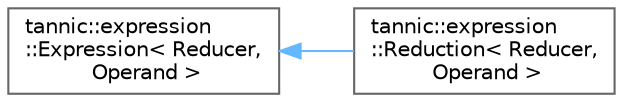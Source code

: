 digraph "Graphical Class Hierarchy"
{
 // LATEX_PDF_SIZE
  bgcolor="transparent";
  edge [fontname=Helvetica,fontsize=10,labelfontname=Helvetica,labelfontsize=10];
  node [fontname=Helvetica,fontsize=10,shape=box,height=0.2,width=0.4];
  rankdir="LR";
  Node0 [id="Node000000",label="tannic::expression\l::Expression\< Reducer,\l Operand \>",height=0.2,width=0.4,color="grey40", fillcolor="white", style="filled",URL="$de/ddf/classtannic_1_1expression_1_1Expression.html",tooltip=" "];
  Node0 -> Node1 [id="edge9_Node000000_Node000001",dir="back",color="steelblue1",style="solid",tooltip=" "];
  Node1 [id="Node000001",label="tannic::expression\l::Reduction\< Reducer,\l Operand \>",height=0.2,width=0.4,color="grey40", fillcolor="white", style="filled",URL="$da/dc5/classtannic_1_1expression_1_1Reduction.html",tooltip=" "];
}
